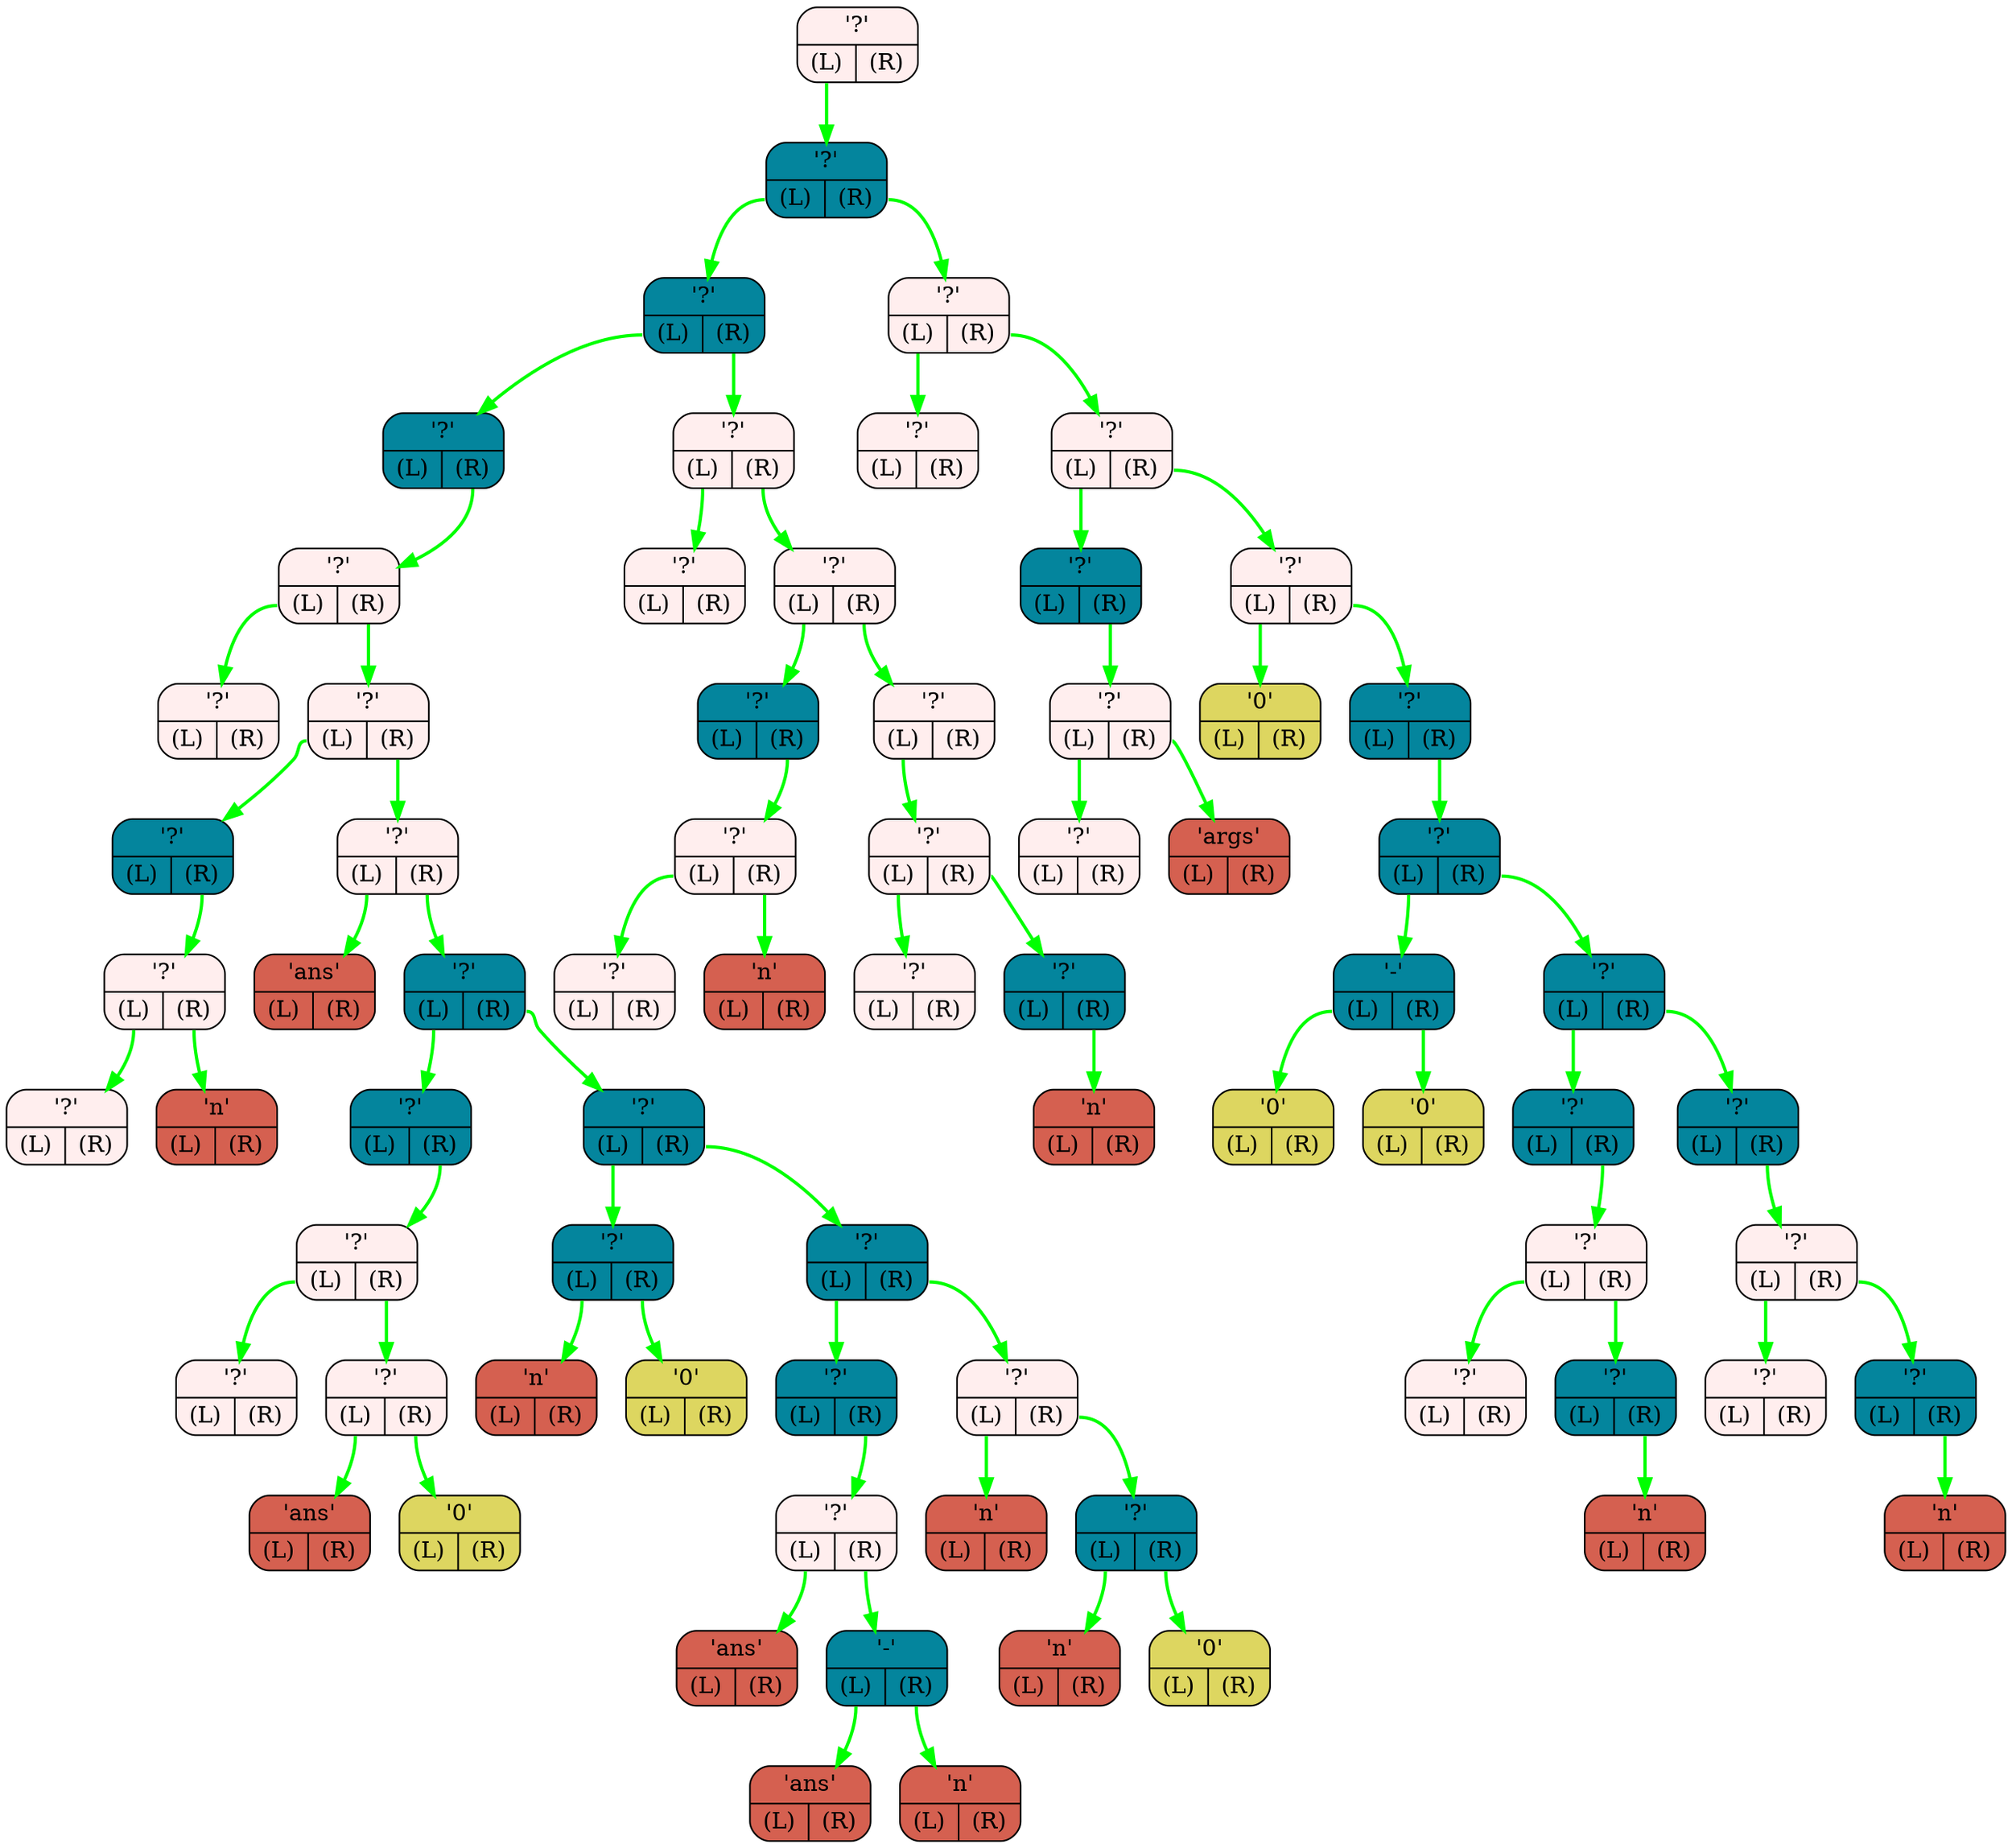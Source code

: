 digraph G{
    rankdir=TB;
    NODE0x7ffe842c7248[shape="Mrecord",color="black",fillcolor="#FFEEEE",style="filled",label="{'?' | {<L> (L)| <R> (R)}}"]
    NODE0x7ffe842c7270[shape="Mrecord",color="black",fillcolor="#04859D",style="filled",label="{'?' | {<L> (L)| <R> (R)}}"]
    NODE0x7ffe842c7298[shape="Mrecord",color="black",fillcolor="#04859D",style="filled",label="{'?' | {<L> (L)| <R> (R)}}"]
    NODE0x7ffe842c72c0[shape="Mrecord",color="black",fillcolor="#04859D",style="filled",label="{'?' | {<L> (L)| <R> (R)}}"]
    NODE0x7ffe842c72e8[shape="Mrecord",color="black",fillcolor="#FFEEEE",style="filled",label="{'?' | {<L> (L)| <R> (R)}}"]
    NODE0x7ffe842c7310[shape="Mrecord",color="black",fillcolor="#FFEEEE",style="filled",label="{'?' | {<L> (L)| <R> (R)}}"]
    NODE0x7ffe842c7338[shape="Mrecord",color="black",fillcolor="#FFEEEE",style="filled",label="{'?' | {<L> (L)| <R> (R)}}"]
    NODE0x7ffe842c7360[shape="Mrecord",color="black",fillcolor="#04859D",style="filled",label="{'?' | {<L> (L)| <R> (R)}}"]
    NODE0x7ffe842c7388[shape="Mrecord",color="black",fillcolor="#FFEEEE",style="filled",label="{'?' | {<L> (L)| <R> (R)}}"]
    NODE0x7ffe842c73b0[shape="Mrecord",color="black",fillcolor="#FFEEEE",style="filled",label="{'?' | {<L> (L)| <R> (R)}}"]
    NODE0x7ffe842c73d8[shape="Mrecord",color="black",fillcolor="#d56050",style="filled",label="{'n' | {<L> (L)| <R> (R)}}"]
    NODE0x7ffe842c7400[shape="Mrecord",color="black",fillcolor="#FFEEEE",style="filled",label="{'?' | {<L> (L)| <R> (R)}}"]
    NODE0x7ffe842c7428[shape="Mrecord",color="black",fillcolor="#d56050",style="filled",label="{'ans' | {<L> (L)| <R> (R)}}"]
    NODE0x7ffe842c7450[shape="Mrecord",color="black",fillcolor="#04859D",style="filled",label="{'?' | {<L> (L)| <R> (R)}}"]
    NODE0x7ffe842c7478[shape="Mrecord",color="black",fillcolor="#04859D",style="filled",label="{'?' | {<L> (L)| <R> (R)}}"]
    NODE0x7ffe842c74a0[shape="Mrecord",color="black",fillcolor="#FFEEEE",style="filled",label="{'?' | {<L> (L)| <R> (R)}}"]
    NODE0x7ffe842c74c8[shape="Mrecord",color="black",fillcolor="#FFEEEE",style="filled",label="{'?' | {<L> (L)| <R> (R)}}"]
    NODE0x7ffe842c74f0[shape="Mrecord",color="black",fillcolor="#FFEEEE",style="filled",label="{'?' | {<L> (L)| <R> (R)}}"]
    NODE0x7ffe842c7518[shape="Mrecord",color="black",fillcolor="#d56050",style="filled",label="{'ans' | {<L> (L)| <R> (R)}}"]
    NODE0x7ffe842c7540[shape="Mrecord",color="black",fillcolor="#ddd660",style="filled",label="{'0' | {<L> (L)| <R> (R)}}"]
    NODE0x7ffe842c7568[shape="Mrecord",color="black",fillcolor="#04859D",style="filled",label="{'?' | {<L> (L)| <R> (R)}}"]
    NODE0x7ffe842c7590[shape="Mrecord",color="black",fillcolor="#04859D",style="filled",label="{'?' | {<L> (L)| <R> (R)}}"]
    NODE0x7ffe842c75b8[shape="Mrecord",color="black",fillcolor="#d56050",style="filled",label="{'n' | {<L> (L)| <R> (R)}}"]
    NODE0x7ffe842c75e0[shape="Mrecord",color="black",fillcolor="#ddd660",style="filled",label="{'0' | {<L> (L)| <R> (R)}}"]
    NODE0x7ffe842c7608[shape="Mrecord",color="black",fillcolor="#04859D",style="filled",label="{'?' | {<L> (L)| <R> (R)}}"]
    NODE0x7ffe842c7630[shape="Mrecord",color="black",fillcolor="#04859D",style="filled",label="{'?' | {<L> (L)| <R> (R)}}"]
    NODE0x7ffe842c7658[shape="Mrecord",color="black",fillcolor="#FFEEEE",style="filled",label="{'?' | {<L> (L)| <R> (R)}}"]
    NODE0x7ffe842c7680[shape="Mrecord",color="black",fillcolor="#d56050",style="filled",label="{'ans' | {<L> (L)| <R> (R)}}"]
    NODE0x7ffe842c76a8[shape="Mrecord",color="black",fillcolor="#04859D",style="filled",label="{'-' | {<L> (L)| <R> (R)}}"]
    NODE0x7ffe842c76d0[shape="Mrecord",color="black",fillcolor="#d56050",style="filled",label="{'ans' | {<L> (L)| <R> (R)}}"]
    NODE0x7ffe842c76f8[shape="Mrecord",color="black",fillcolor="#d56050",style="filled",label="{'n' | {<L> (L)| <R> (R)}}"]
    NODE0x7ffe842c7720[shape="Mrecord",color="black",fillcolor="#FFEEEE",style="filled",label="{'?' | {<L> (L)| <R> (R)}}"]
    NODE0x7ffe842c7748[shape="Mrecord",color="black",fillcolor="#d56050",style="filled",label="{'n' | {<L> (L)| <R> (R)}}"]
    NODE0x7ffe842c7770[shape="Mrecord",color="black",fillcolor="#04859D",style="filled",label="{'?' | {<L> (L)| <R> (R)}}"]
    NODE0x7ffe842c7798[shape="Mrecord",color="black",fillcolor="#d56050",style="filled",label="{'n' | {<L> (L)| <R> (R)}}"]
    NODE0x7ffe842c77c0[shape="Mrecord",color="black",fillcolor="#ddd660",style="filled",label="{'0' | {<L> (L)| <R> (R)}}"]
    NODE0x7ffe842c77e8[shape="Mrecord",color="black",fillcolor="#FFEEEE",style="filled",label="{'?' | {<L> (L)| <R> (R)}}"]
    NODE0x7ffe842c7810[shape="Mrecord",color="black",fillcolor="#FFEEEE",style="filled",label="{'?' | {<L> (L)| <R> (R)}}"]
    NODE0x7ffe842c7838[shape="Mrecord",color="black",fillcolor="#FFEEEE",style="filled",label="{'?' | {<L> (L)| <R> (R)}}"]
    NODE0x7ffe842c7860[shape="Mrecord",color="black",fillcolor="#04859D",style="filled",label="{'?' | {<L> (L)| <R> (R)}}"]
    NODE0x7ffe842c7888[shape="Mrecord",color="black",fillcolor="#FFEEEE",style="filled",label="{'?' | {<L> (L)| <R> (R)}}"]
    NODE0x7ffe842c78b0[shape="Mrecord",color="black",fillcolor="#FFEEEE",style="filled",label="{'?' | {<L> (L)| <R> (R)}}"]
    NODE0x7ffe842c78d8[shape="Mrecord",color="black",fillcolor="#d56050",style="filled",label="{'n' | {<L> (L)| <R> (R)}}"]
    NODE0x7ffe842c7900[shape="Mrecord",color="black",fillcolor="#FFEEEE",style="filled",label="{'?' | {<L> (L)| <R> (R)}}"]
    NODE0x7ffe842c7928[shape="Mrecord",color="black",fillcolor="#FFEEEE",style="filled",label="{'?' | {<L> (L)| <R> (R)}}"]
    NODE0x7ffe842c7950[shape="Mrecord",color="black",fillcolor="#FFEEEE",style="filled",label="{'?' | {<L> (L)| <R> (R)}}"]
    NODE0x7ffe842c7978[shape="Mrecord",color="black",fillcolor="#04859D",style="filled",label="{'?' | {<L> (L)| <R> (R)}}"]
    NODE0x7ffe842c79a0[shape="Mrecord",color="black",fillcolor="#d56050",style="filled",label="{'n' | {<L> (L)| <R> (R)}}"]
    NODE0x7ffe842c79c8[shape="Mrecord",color="black",fillcolor="#FFEEEE",style="filled",label="{'?' | {<L> (L)| <R> (R)}}"]
    NODE0x7ffe842c79f0[shape="Mrecord",color="black",fillcolor="#FFEEEE",style="filled",label="{'?' | {<L> (L)| <R> (R)}}"]
    NODE0x7ffe842c7a18[shape="Mrecord",color="black",fillcolor="#FFEEEE",style="filled",label="{'?' | {<L> (L)| <R> (R)}}"]
    NODE0x7ffe842c7a40[shape="Mrecord",color="black",fillcolor="#04859D",style="filled",label="{'?' | {<L> (L)| <R> (R)}}"]
    NODE0x7ffe842c7a68[shape="Mrecord",color="black",fillcolor="#FFEEEE",style="filled",label="{'?' | {<L> (L)| <R> (R)}}"]
    NODE0x7ffe842c7a90[shape="Mrecord",color="black",fillcolor="#FFEEEE",style="filled",label="{'?' | {<L> (L)| <R> (R)}}"]
    NODE0x7ffe842c7ab8[shape="Mrecord",color="black",fillcolor="#d56050",style="filled",label="{'args' | {<L> (L)| <R> (R)}}"]
    NODE0x7ffe842c7ae0[shape="Mrecord",color="black",fillcolor="#FFEEEE",style="filled",label="{'?' | {<L> (L)| <R> (R)}}"]
    NODE0x7ffe842c7b08[shape="Mrecord",color="black",fillcolor="#ddd660",style="filled",label="{'0' | {<L> (L)| <R> (R)}}"]
    NODE0x7ffe842c7b30[shape="Mrecord",color="black",fillcolor="#04859D",style="filled",label="{'?' | {<L> (L)| <R> (R)}}"]
    NODE0x7ffe842c7b58[shape="Mrecord",color="black",fillcolor="#04859D",style="filled",label="{'?' | {<L> (L)| <R> (R)}}"]
    NODE0x7ffe842c7b80[shape="Mrecord",color="black",fillcolor="#04859D",style="filled",label="{'-' | {<L> (L)| <R> (R)}}"]
    NODE0x7ffe842c7ba8[shape="Mrecord",color="black",fillcolor="#ddd660",style="filled",label="{'0' | {<L> (L)| <R> (R)}}"]
    NODE0x7ffe842c7bd0[shape="Mrecord",color="black",fillcolor="#ddd660",style="filled",label="{'0' | {<L> (L)| <R> (R)}}"]
    NODE0x7ffe842c7bf8[shape="Mrecord",color="black",fillcolor="#04859D",style="filled",label="{'?' | {<L> (L)| <R> (R)}}"]
    NODE0x7ffe842c7c20[shape="Mrecord",color="black",fillcolor="#04859D",style="filled",label="{'?' | {<L> (L)| <R> (R)}}"]
    NODE0x7ffe842c7c48[shape="Mrecord",color="black",fillcolor="#FFEEEE",style="filled",label="{'?' | {<L> (L)| <R> (R)}}"]
    NODE0x7ffe842c7c70[shape="Mrecord",color="black",fillcolor="#FFEEEE",style="filled",label="{'?' | {<L> (L)| <R> (R)}}"]
    NODE0x7ffe842c7c98[shape="Mrecord",color="black",fillcolor="#04859D",style="filled",label="{'?' | {<L> (L)| <R> (R)}}"]
    NODE0x7ffe842c7cc0[shape="Mrecord",color="black",fillcolor="#d56050",style="filled",label="{'n' | {<L> (L)| <R> (R)}}"]
    NODE0x7ffe842c7ce8[shape="Mrecord",color="black",fillcolor="#04859D",style="filled",label="{'?' | {<L> (L)| <R> (R)}}"]
    NODE0x7ffe842c7d10[shape="Mrecord",color="black",fillcolor="#FFEEEE",style="filled",label="{'?' | {<L> (L)| <R> (R)}}"]
    NODE0x7ffe842c7d38[shape="Mrecord",color="black",fillcolor="#FFEEEE",style="filled",label="{'?' | {<L> (L)| <R> (R)}}"]
    NODE0x7ffe842c7d60[shape="Mrecord",color="black",fillcolor="#04859D",style="filled",label="{'?' | {<L> (L)| <R> (R)}}"]
    NODE0x7ffe842c7d88[shape="Mrecord",color="black",fillcolor="#d56050",style="filled",label="{'n' | {<L> (L)| <R> (R)}}"]
    NODE0x7ffe842c7388:L-> NODE0x7ffe842c73b0 [color="#00FF00",penwidth=2,label=""]
    NODE0x7ffe842c7388:R-> NODE0x7ffe842c73d8 [color="#00FF00",penwidth=2,label=""]
    NODE0x7ffe842c7360:R-> NODE0x7ffe842c7388 [color="#00FF00",penwidth=2,label=""]
    NODE0x7ffe842c74f0:L-> NODE0x7ffe842c7518 [color="#00FF00",penwidth=2,label=""]
    NODE0x7ffe842c74f0:R-> NODE0x7ffe842c7540 [color="#00FF00",penwidth=2,label=""]
    NODE0x7ffe842c74a0:L-> NODE0x7ffe842c74c8 [color="#00FF00",penwidth=2,label=""]
    NODE0x7ffe842c74a0:R-> NODE0x7ffe842c74f0 [color="#00FF00",penwidth=2,label=""]
    NODE0x7ffe842c7478:R-> NODE0x7ffe842c74a0 [color="#00FF00",penwidth=2,label=""]
    NODE0x7ffe842c7590:L-> NODE0x7ffe842c75b8 [color="#00FF00",penwidth=2,label=""]
    NODE0x7ffe842c7590:R-> NODE0x7ffe842c75e0 [color="#00FF00",penwidth=2,label=""]
    NODE0x7ffe842c76a8:L-> NODE0x7ffe842c76d0 [color="#00FF00",penwidth=2,label=""]
    NODE0x7ffe842c76a8:R-> NODE0x7ffe842c76f8 [color="#00FF00",penwidth=2,label=""]
    NODE0x7ffe842c7658:L-> NODE0x7ffe842c7680 [color="#00FF00",penwidth=2,label=""]
    NODE0x7ffe842c7658:R-> NODE0x7ffe842c76a8 [color="#00FF00",penwidth=2,label=""]
    NODE0x7ffe842c7630:R-> NODE0x7ffe842c7658 [color="#00FF00",penwidth=2,label=""]
    NODE0x7ffe842c7770:L-> NODE0x7ffe842c7798 [color="#00FF00",penwidth=2,label=""]
    NODE0x7ffe842c7770:R-> NODE0x7ffe842c77c0 [color="#00FF00",penwidth=2,label=""]
    NODE0x7ffe842c7720:L-> NODE0x7ffe842c7748 [color="#00FF00",penwidth=2,label=""]
    NODE0x7ffe842c7720:R-> NODE0x7ffe842c7770 [color="#00FF00",penwidth=2,label=""]
    NODE0x7ffe842c7608:L-> NODE0x7ffe842c7630 [color="#00FF00",penwidth=2,label=""]
    NODE0x7ffe842c7608:R-> NODE0x7ffe842c7720 [color="#00FF00",penwidth=2,label=""]
    NODE0x7ffe842c7568:L-> NODE0x7ffe842c7590 [color="#00FF00",penwidth=2,label=""]
    NODE0x7ffe842c7568:R-> NODE0x7ffe842c7608 [color="#00FF00",penwidth=2,label=""]
    NODE0x7ffe842c7450:L-> NODE0x7ffe842c7478 [color="#00FF00",penwidth=2,label=""]
    NODE0x7ffe842c7450:R-> NODE0x7ffe842c7568 [color="#00FF00",penwidth=2,label=""]
    NODE0x7ffe842c7400:L-> NODE0x7ffe842c7428 [color="#00FF00",penwidth=2,label=""]
    NODE0x7ffe842c7400:R-> NODE0x7ffe842c7450 [color="#00FF00",penwidth=2,label=""]
    NODE0x7ffe842c7338:L-> NODE0x7ffe842c7360 [color="#00FF00",penwidth=2,label=""]
    NODE0x7ffe842c7338:R-> NODE0x7ffe842c7400 [color="#00FF00",penwidth=2,label=""]
    NODE0x7ffe842c72e8:L-> NODE0x7ffe842c7310 [color="#00FF00",penwidth=2,label=""]
    NODE0x7ffe842c72e8:R-> NODE0x7ffe842c7338 [color="#00FF00",penwidth=2,label=""]
    NODE0x7ffe842c72c0:R-> NODE0x7ffe842c72e8 [color="#00FF00",penwidth=2,label=""]
    NODE0x7ffe842c7888:L-> NODE0x7ffe842c78b0 [color="#00FF00",penwidth=2,label=""]
    NODE0x7ffe842c7888:R-> NODE0x7ffe842c78d8 [color="#00FF00",penwidth=2,label=""]
    NODE0x7ffe842c7860:R-> NODE0x7ffe842c7888 [color="#00FF00",penwidth=2,label=""]
    NODE0x7ffe842c7978:R-> NODE0x7ffe842c79a0 [color="#00FF00",penwidth=2,label=""]
    NODE0x7ffe842c7928:L-> NODE0x7ffe842c7950 [color="#00FF00",penwidth=2,label=""]
    NODE0x7ffe842c7928:R-> NODE0x7ffe842c7978 [color="#00FF00",penwidth=2,label=""]
    NODE0x7ffe842c7900:L-> NODE0x7ffe842c7928 [color="#00FF00",penwidth=2,label=""]
    NODE0x7ffe842c7838:L-> NODE0x7ffe842c7860 [color="#00FF00",penwidth=2,label=""]
    NODE0x7ffe842c7838:R-> NODE0x7ffe842c7900 [color="#00FF00",penwidth=2,label=""]
    NODE0x7ffe842c77e8:L-> NODE0x7ffe842c7810 [color="#00FF00",penwidth=2,label=""]
    NODE0x7ffe842c77e8:R-> NODE0x7ffe842c7838 [color="#00FF00",penwidth=2,label=""]
    NODE0x7ffe842c7298:L-> NODE0x7ffe842c72c0 [color="#00FF00",penwidth=2,label=""]
    NODE0x7ffe842c7298:R-> NODE0x7ffe842c77e8 [color="#00FF00",penwidth=2,label=""]
    NODE0x7ffe842c7a68:L-> NODE0x7ffe842c7a90 [color="#00FF00",penwidth=2,label=""]
    NODE0x7ffe842c7a68:R-> NODE0x7ffe842c7ab8 [color="#00FF00",penwidth=2,label=""]
    NODE0x7ffe842c7a40:R-> NODE0x7ffe842c7a68 [color="#00FF00",penwidth=2,label=""]
    NODE0x7ffe842c7b80:L-> NODE0x7ffe842c7ba8 [color="#00FF00",penwidth=2,label=""]
    NODE0x7ffe842c7b80:R-> NODE0x7ffe842c7bd0 [color="#00FF00",penwidth=2,label=""]
    NODE0x7ffe842c7c98:R-> NODE0x7ffe842c7cc0 [color="#00FF00",penwidth=2,label=""]
    NODE0x7ffe842c7c48:L-> NODE0x7ffe842c7c70 [color="#00FF00",penwidth=2,label=""]
    NODE0x7ffe842c7c48:R-> NODE0x7ffe842c7c98 [color="#00FF00",penwidth=2,label=""]
    NODE0x7ffe842c7c20:R-> NODE0x7ffe842c7c48 [color="#00FF00",penwidth=2,label=""]
    NODE0x7ffe842c7d60:R-> NODE0x7ffe842c7d88 [color="#00FF00",penwidth=2,label=""]
    NODE0x7ffe842c7d10:L-> NODE0x7ffe842c7d38 [color="#00FF00",penwidth=2,label=""]
    NODE0x7ffe842c7d10:R-> NODE0x7ffe842c7d60 [color="#00FF00",penwidth=2,label=""]
    NODE0x7ffe842c7ce8:R-> NODE0x7ffe842c7d10 [color="#00FF00",penwidth=2,label=""]
    NODE0x7ffe842c7bf8:L-> NODE0x7ffe842c7c20 [color="#00FF00",penwidth=2,label=""]
    NODE0x7ffe842c7bf8:R-> NODE0x7ffe842c7ce8 [color="#00FF00",penwidth=2,label=""]
    NODE0x7ffe842c7b58:L-> NODE0x7ffe842c7b80 [color="#00FF00",penwidth=2,label=""]
    NODE0x7ffe842c7b58:R-> NODE0x7ffe842c7bf8 [color="#00FF00",penwidth=2,label=""]
    NODE0x7ffe842c7b30:R-> NODE0x7ffe842c7b58 [color="#00FF00",penwidth=2,label=""]
    NODE0x7ffe842c7ae0:L-> NODE0x7ffe842c7b08 [color="#00FF00",penwidth=2,label=""]
    NODE0x7ffe842c7ae0:R-> NODE0x7ffe842c7b30 [color="#00FF00",penwidth=2,label=""]
    NODE0x7ffe842c7a18:L-> NODE0x7ffe842c7a40 [color="#00FF00",penwidth=2,label=""]
    NODE0x7ffe842c7a18:R-> NODE0x7ffe842c7ae0 [color="#00FF00",penwidth=2,label=""]
    NODE0x7ffe842c79c8:L-> NODE0x7ffe842c79f0 [color="#00FF00",penwidth=2,label=""]
    NODE0x7ffe842c79c8:R-> NODE0x7ffe842c7a18 [color="#00FF00",penwidth=2,label=""]
    NODE0x7ffe842c7270:L-> NODE0x7ffe842c7298 [color="#00FF00",penwidth=2,label=""]
    NODE0x7ffe842c7270:R-> NODE0x7ffe842c79c8 [color="#00FF00",penwidth=2,label=""]
    NODE0x7ffe842c7248:L-> NODE0x7ffe842c7270 [color="#00FF00",penwidth=2,label=""]
}